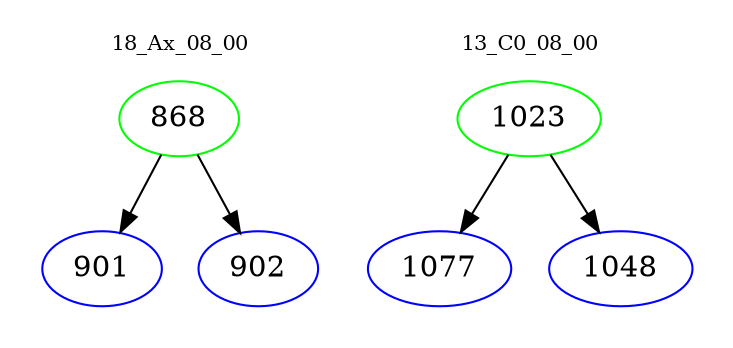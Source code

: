 digraph{
subgraph cluster_0 {
color = white
label = "18_Ax_08_00";
fontsize=10;
T0_868 [label="868", color="green"]
T0_868 -> T0_901 [color="black"]
T0_901 [label="901", color="blue"]
T0_868 -> T0_902 [color="black"]
T0_902 [label="902", color="blue"]
}
subgraph cluster_1 {
color = white
label = "13_C0_08_00";
fontsize=10;
T1_1023 [label="1023", color="green"]
T1_1023 -> T1_1077 [color="black"]
T1_1077 [label="1077", color="blue"]
T1_1023 -> T1_1048 [color="black"]
T1_1048 [label="1048", color="blue"]
}
}
